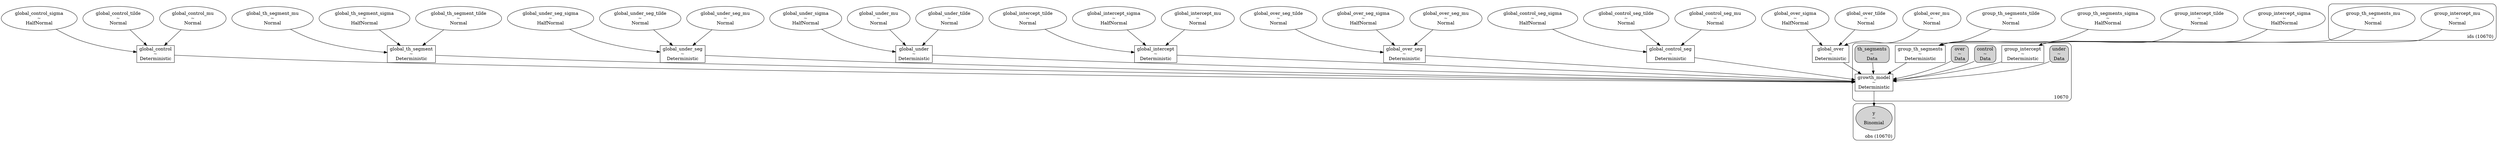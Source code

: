digraph {
	subgraph cluster10670 {
		group_intercept [label="group_intercept
~
Deterministic" shape=box]
		th_segments [label="th_segments
~
Data" shape=box style="rounded, filled"]
		under [label="under
~
Data" shape=box style="rounded, filled"]
		group_th_segments [label="group_th_segments
~
Deterministic" shape=box]
		control [label="control
~
Data" shape=box style="rounded, filled"]
		growth_model [label="growth_model
~
Deterministic" shape=box]
		over [label="over
~
Data" shape=box style="rounded, filled"]
		label=10670 labeljust=r labelloc=b style=rounded
	}
	global_control_sigma [label="global_control_sigma
~
HalfNormal" shape=ellipse]
	global_under_seg_sigma [label="global_under_seg_sigma
~
HalfNormal" shape=ellipse]
	global_intercept_tilde [label="global_intercept_tilde
~
Normal" shape=ellipse]
	global_intercept [label="global_intercept
~
Deterministic" shape=box]
	global_control_seg_sigma [label="global_control_seg_sigma
~
HalfNormal" shape=ellipse]
	global_over_seg [label="global_over_seg
~
Deterministic" shape=box]
	global_control_tilde [label="global_control_tilde
~
Normal" shape=ellipse]
	global_under_sigma [label="global_under_sigma
~
HalfNormal" shape=ellipse]
	global_control_seg_tilde [label="global_control_seg_tilde
~
Normal" shape=ellipse]
	global_under_seg_tilde [label="global_under_seg_tilde
~
Normal" shape=ellipse]
	global_control_seg [label="global_control_seg
~
Deterministic" shape=box]
	group_intercept_tilde [label="group_intercept_tilde
~
Normal" shape=ellipse]
	global_over [label="global_over
~
Deterministic" shape=box]
	global_control [label="global_control
~
Deterministic" shape=box]
	global_control_seg_mu [label="global_control_seg_mu
~
Normal" shape=ellipse]
	global_over_seg_tilde [label="global_over_seg_tilde
~
Normal" shape=ellipse]
	global_over_sigma [label="global_over_sigma
~
HalfNormal" shape=ellipse]
	global_over_seg_sigma [label="global_over_seg_sigma
~
HalfNormal" shape=ellipse]
	global_th_segment [label="global_th_segment
~
Deterministic" shape=box]
	global_control_mu [label="global_control_mu
~
Normal" shape=ellipse]
	group_th_segments_tilde [label="group_th_segments_tilde
~
Normal" shape=ellipse]
	group_intercept_sigma [label="group_intercept_sigma
~
HalfNormal" shape=ellipse]
	group_th_segments_sigma [label="group_th_segments_sigma
~
HalfNormal" shape=ellipse]
	global_under_mu [label="global_under_mu
~
Normal" shape=ellipse]
	global_under_seg_mu [label="global_under_seg_mu
~
Normal" shape=ellipse]
	global_over_tilde [label="global_over_tilde
~
Normal" shape=ellipse]
	global_under_seg [label="global_under_seg
~
Deterministic" shape=box]
	global_th_segment_mu [label="global_th_segment_mu
~
Normal" shape=ellipse]
	global_intercept_sigma [label="global_intercept_sigma
~
HalfNormal" shape=ellipse]
	global_under_tilde [label="global_under_tilde
~
Normal" shape=ellipse]
	global_th_segment_sigma [label="global_th_segment_sigma
~
HalfNormal" shape=ellipse]
	global_intercept_mu [label="global_intercept_mu
~
Normal" shape=ellipse]
	global_under [label="global_under
~
Deterministic" shape=box]
	global_over_mu [label="global_over_mu
~
Normal" shape=ellipse]
	global_th_segment_tilde [label="global_th_segment_tilde
~
Normal" shape=ellipse]
	global_over_seg_mu [label="global_over_seg_mu
~
Normal" shape=ellipse]
	subgraph "clusterids (10670)" {
		group_th_segments_mu [label="group_th_segments_mu
~
Normal" shape=ellipse]
		group_intercept_mu [label="group_intercept_mu
~
Normal" shape=ellipse]
		label="ids (10670)" labeljust=r labelloc=b style=rounded
	}
	subgraph "clusterobs (10670)" {
		y [label="y
~
Binomial" shape=ellipse style=filled]
		label="obs (10670)" labeljust=r labelloc=b style=rounded
	}
	global_intercept_mu -> global_intercept
	global_intercept_tilde -> global_intercept
	global_intercept_sigma -> global_intercept
	global_th_segment_sigma -> global_th_segment
	global_th_segment_tilde -> global_th_segment
	global_th_segment_mu -> global_th_segment
	global_control_sigma -> global_control
	global_control_mu -> global_control
	global_control_tilde -> global_control
	global_under_mu -> global_under
	global_under_sigma -> global_under
	global_under_tilde -> global_under
	global_over_sigma -> global_over
	global_over_tilde -> global_over
	global_over_mu -> global_over
	global_control_seg_sigma -> global_control_seg
	global_control_seg_tilde -> global_control_seg
	global_control_seg_mu -> global_control_seg
	global_under_seg_tilde -> global_under_seg
	global_under_seg_sigma -> global_under_seg
	global_under_seg_mu -> global_under_seg
	global_over_seg_tilde -> global_over_seg
	global_over_seg_mu -> global_over_seg
	global_over_seg_sigma -> global_over_seg
	group_intercept_sigma -> group_intercept
	group_intercept_mu -> group_intercept
	group_intercept_tilde -> group_intercept
	group_th_segments_mu -> group_th_segments
	group_th_segments_sigma -> group_th_segments
	group_th_segments_tilde -> group_th_segments
	global_over -> growth_model
	group_intercept -> growth_model
	th_segments -> growth_model
	under -> growth_model
	group_th_segments -> growth_model
	global_under -> growth_model
	global_over_seg -> growth_model
	global_intercept -> growth_model
	global_control -> growth_model
	global_under_seg -> growth_model
	control -> growth_model
	global_control_seg -> growth_model
	over -> growth_model
	global_th_segment -> growth_model
	growth_model -> y
}
